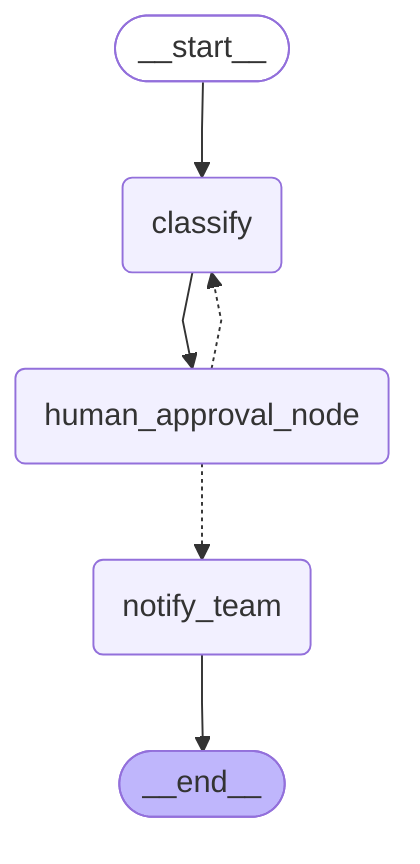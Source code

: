 ---
config:
  flowchart:
    curve: linear
---
graph TD;
	__start__([<p>__start__</p>]):::first
	classify(classify)
	human_approval_node(human_approval_node)
	notify_team(notify_team)
	__end__([<p>__end__</p>]):::last
	__start__ --> classify;
	classify --> human_approval_node;
	notify_team --> __end__;
	human_approval_node -.-> classify;
	human_approval_node -.-> notify_team;
	classDef default fill:#f2f0ff,line-height:1.2
	classDef first fill-opacity:0
	classDef last fill:#bfb6fc